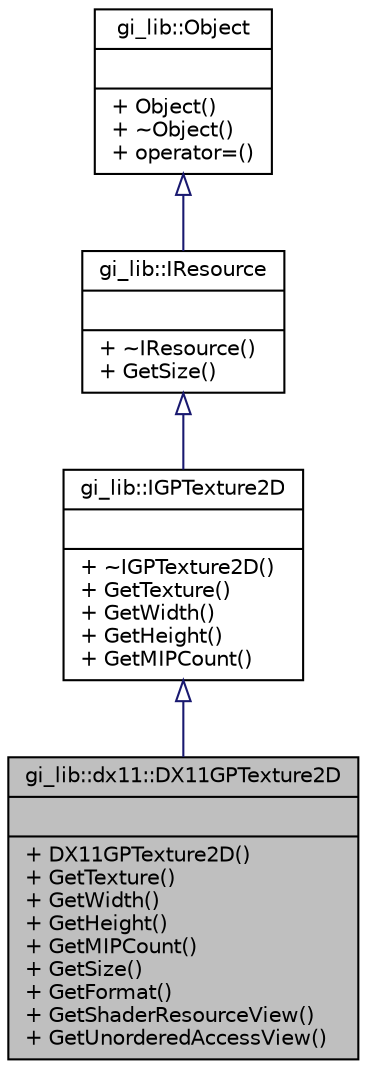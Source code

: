 digraph "gi_lib::dx11::DX11GPTexture2D"
{
  edge [fontname="Helvetica",fontsize="10",labelfontname="Helvetica",labelfontsize="10"];
  node [fontname="Helvetica",fontsize="10",shape=record];
  Node1 [label="{gi_lib::dx11::DX11GPTexture2D\n||+ DX11GPTexture2D()\l+ GetTexture()\l+ GetWidth()\l+ GetHeight()\l+ GetMIPCount()\l+ GetSize()\l+ GetFormat()\l+ GetShaderResourceView()\l+ GetUnorderedAccessView()\l}",height=0.2,width=0.4,color="black", fillcolor="grey75", style="filled", fontcolor="black"];
  Node2 -> Node1 [dir="back",color="midnightblue",fontsize="10",style="solid",arrowtail="onormal",fontname="Helvetica"];
  Node2 [label="{gi_lib::IGPTexture2D\n||+ ~IGPTexture2D()\l+ GetTexture()\l+ GetWidth()\l+ GetHeight()\l+ GetMIPCount()\l}",height=0.2,width=0.4,color="black", fillcolor="white", style="filled",URL="$classgi__lib_1_1_i_g_p_texture2_d.html",tooltip="Base interface for general-purpose textures. A general-purpose resource can be accessed by the GPU fo..."];
  Node3 -> Node2 [dir="back",color="midnightblue",fontsize="10",style="solid",arrowtail="onormal",fontname="Helvetica"];
  Node3 [label="{gi_lib::IResource\n||+ ~IResource()\l+ GetSize()\l}",height=0.2,width=0.4,color="black", fillcolor="white", style="filled",URL="$classgi__lib_1_1_i_resource.html",tooltip="Base interface for graphical resources. Resources are reference counted. You may improve this class t..."];
  Node4 -> Node3 [dir="back",color="midnightblue",fontsize="10",style="solid",arrowtail="onormal",fontname="Helvetica"];
  Node4 [label="{gi_lib::Object\n||+ Object()\l+ ~Object()\l+ operator=()\l}",height=0.2,width=0.4,color="black", fillcolor="white", style="filled",URL="$classgi__lib_1_1_object.html",tooltip="Base interface for every object whose life cycle is determined by a reference counter. "];
}
